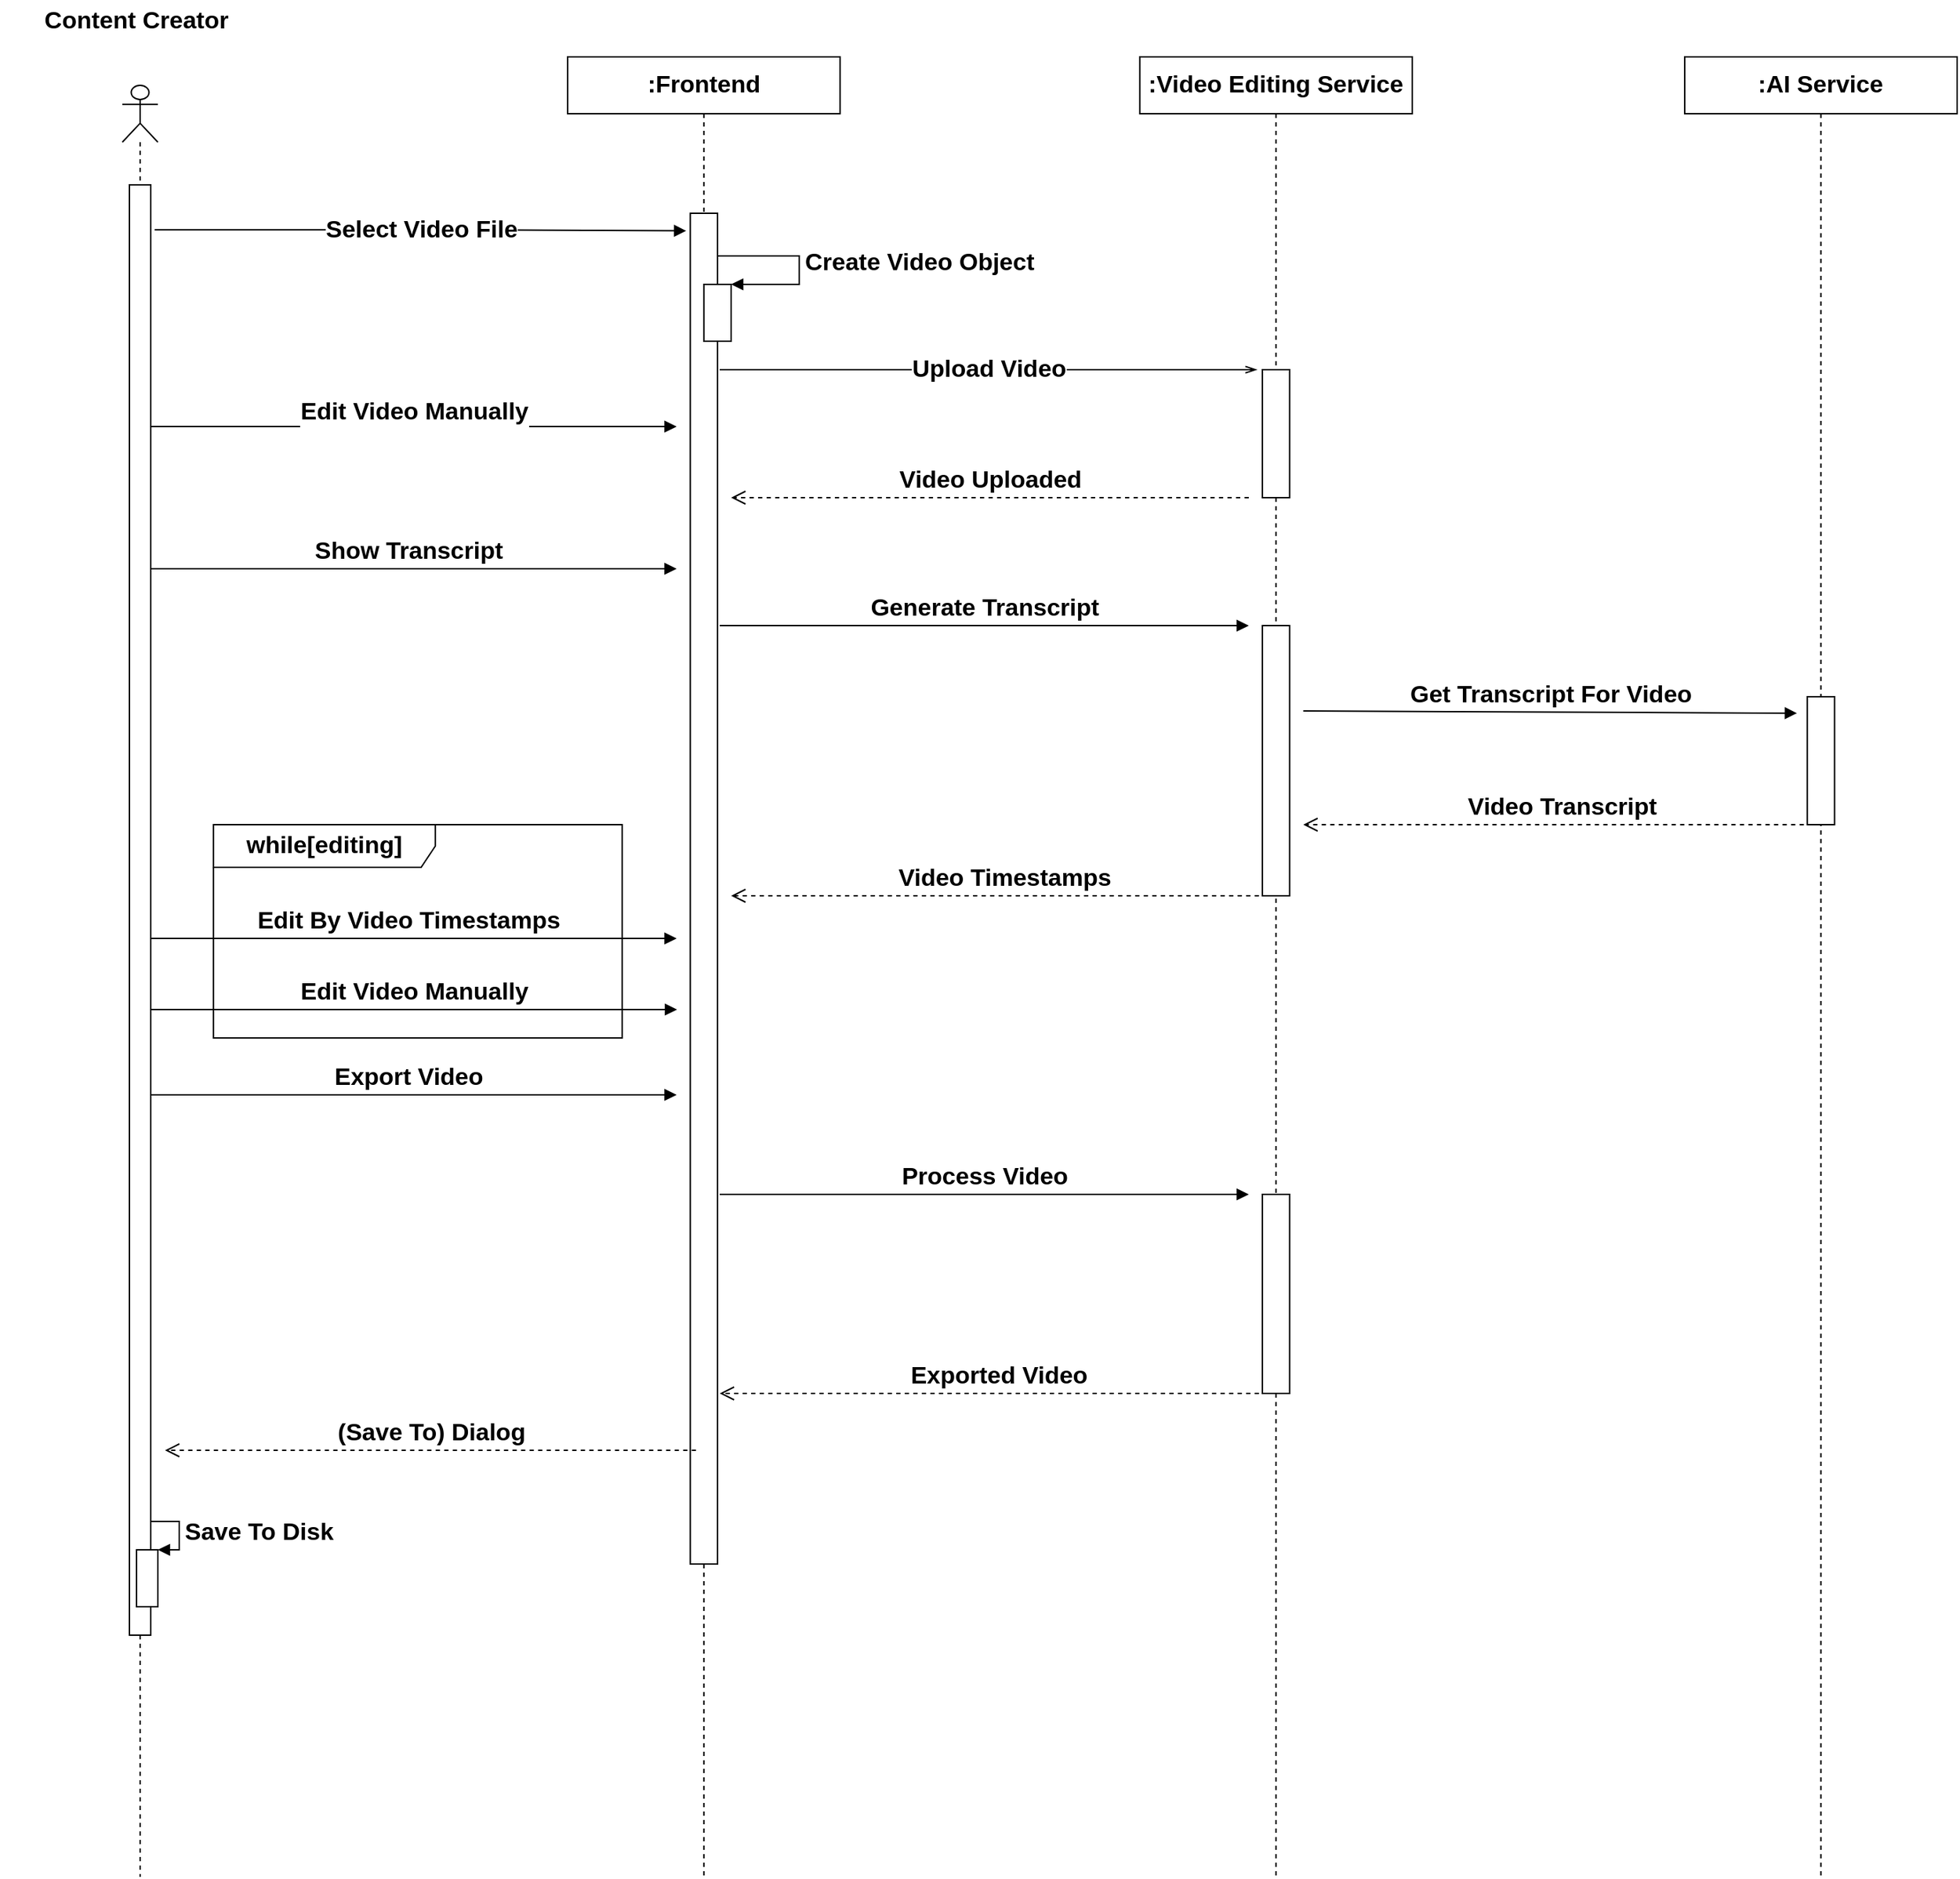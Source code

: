 <mxfile version="20.3.0" type="device"><diagram id="kgpKYQtTHZ0yAKxKKP6v" name="Page-1"><mxGraphModel dx="1483" dy="916" grid="1" gridSize="10" guides="1" tooltips="1" connect="1" arrows="1" fold="1" page="1" pageScale="1" pageWidth="850" pageHeight="1100" math="0" shadow="0"><root><mxCell id="0"/><mxCell id="1" parent="0"/><mxCell id="FUyVQp9S52fzRCHNWJQw-3" value="Content Creator" style="text;html=1;strokeColor=none;fillColor=none;align=center;verticalAlign=middle;whiteSpace=wrap;rounded=0;fontSize=17;fontStyle=1" parent="1" vertex="1"><mxGeometry x="54.23" y="40" width="191.549" height="30" as="geometry"/></mxCell><mxCell id="FUyVQp9S52fzRCHNWJQw-5" value=":Frontend" style="shape=umlLifeline;perimeter=lifelinePerimeter;whiteSpace=wrap;html=1;container=1;collapsible=0;recursiveResize=0;outlineConnect=0;fontSize=17;fontStyle=1" parent="1" vertex="1"><mxGeometry x="453.1" y="80" width="191.55" height="1280" as="geometry"/></mxCell><mxCell id="FUyVQp9S52fzRCHNWJQw-9" value="" style="html=1;points=[];perimeter=orthogonalPerimeter;fontSize=17;fontStyle=1" parent="FUyVQp9S52fzRCHNWJQw-5" vertex="1"><mxGeometry x="86.2" y="110" width="19.15" height="950" as="geometry"/></mxCell><mxCell id="FUyVQp9S52fzRCHNWJQw-14" value="Upload Video" style="edgeStyle=elbowEdgeStyle;fontSize=17;html=1;endArrow=openThin;endFill=0;rounded=0;fontStyle=1" parent="FUyVQp9S52fzRCHNWJQw-5" edge="1"><mxGeometry width="160" relative="1" as="geometry"><mxPoint x="106.901" y="220" as="sourcePoint"/><mxPoint x="484.62" y="220" as="targetPoint"/><Array as="points"><mxPoint x="321.803" y="220"/></Array></mxGeometry></mxCell><mxCell id="FUyVQp9S52fzRCHNWJQw-17" value="" style="html=1;points=[];perimeter=orthogonalPerimeter;fontSize=17;fontStyle=1" parent="FUyVQp9S52fzRCHNWJQw-5" vertex="1"><mxGeometry x="95.775" y="160" width="19.155" height="40" as="geometry"/></mxCell><mxCell id="FUyVQp9S52fzRCHNWJQw-18" value="Create Video Object" style="edgeStyle=orthogonalEdgeStyle;html=1;align=left;spacingLeft=2;endArrow=block;rounded=0;entryX=1;entryY=0;fontSize=17;fontStyle=1" parent="FUyVQp9S52fzRCHNWJQw-5" target="FUyVQp9S52fzRCHNWJQw-17" edge="1"><mxGeometry relative="1" as="geometry"><mxPoint x="105.352" y="140" as="sourcePoint"/><Array as="points"><mxPoint x="162.817" y="140"/></Array></mxGeometry></mxCell><mxCell id="FUyVQp9S52fzRCHNWJQw-23" value="Generate Transcript" style="html=1;verticalAlign=bottom;endArrow=block;rounded=0;fontSize=17;fontStyle=1" parent="FUyVQp9S52fzRCHNWJQw-5" edge="1"><mxGeometry width="80" relative="1" as="geometry"><mxPoint x="106.901" y="400" as="sourcePoint"/><mxPoint x="478.873" y="400" as="targetPoint"/></mxGeometry></mxCell><mxCell id="FUyVQp9S52fzRCHNWJQw-39" value="Process Video" style="html=1;verticalAlign=bottom;endArrow=block;rounded=0;fontSize=17;fontStyle=1" parent="FUyVQp9S52fzRCHNWJQw-5" edge="1"><mxGeometry width="80" relative="1" as="geometry"><mxPoint x="106.901" y="800" as="sourcePoint"/><mxPoint x="478.873" y="800" as="targetPoint"/></mxGeometry></mxCell><mxCell id="FUyVQp9S52fzRCHNWJQw-8" value="Select Video File" style="edgeStyle=elbowEdgeStyle;fontSize=17;html=1;endArrow=block;endFill=1;rounded=0;exitX=1.181;exitY=0.031;exitDx=0;exitDy=0;exitPerimeter=0;entryX=-0.15;entryY=0.013;entryDx=0;entryDy=0;entryPerimeter=0;fontStyle=1" parent="1" source="FUyVQp9S52fzRCHNWJQw-46" target="FUyVQp9S52fzRCHNWJQw-9" edge="1"><mxGeometry width="160" relative="1" as="geometry"><mxPoint x="175.352" y="170" as="sourcePoint"/><mxPoint x="529.718" y="170" as="targetPoint"/><Array as="points"><mxPoint x="386.056" y="170"/></Array></mxGeometry></mxCell><mxCell id="FUyVQp9S52fzRCHNWJQw-12" value=":Video Editing Service" style="shape=umlLifeline;perimeter=lifelinePerimeter;whiteSpace=wrap;html=1;container=1;collapsible=0;recursiveResize=0;outlineConnect=0;fontSize=17;fontStyle=1" parent="1" vertex="1"><mxGeometry x="855.35" y="80" width="191.55" height="1280" as="geometry"/></mxCell><mxCell id="FUyVQp9S52fzRCHNWJQw-13" value="" style="html=1;points=[];perimeter=orthogonalPerimeter;fontSize=17;fontStyle=1" parent="FUyVQp9S52fzRCHNWJQw-12" vertex="1"><mxGeometry x="86.197" y="220" width="19.155" height="90" as="geometry"/></mxCell><mxCell id="FUyVQp9S52fzRCHNWJQw-22" value="" style="html=1;points=[];perimeter=orthogonalPerimeter;fontSize=17;fontStyle=1" parent="FUyVQp9S52fzRCHNWJQw-12" vertex="1"><mxGeometry x="86.197" y="400" width="19.155" height="190" as="geometry"/></mxCell><mxCell id="FUyVQp9S52fzRCHNWJQw-27" value="Get Transcript For Video" style="html=1;verticalAlign=bottom;endArrow=block;rounded=0;entryX=-0.38;entryY=0.129;entryDx=0;entryDy=0;entryPerimeter=0;fontSize=17;fontStyle=1" parent="FUyVQp9S52fzRCHNWJQw-12" target="FUyVQp9S52fzRCHNWJQw-26" edge="1"><mxGeometry width="80" relative="1" as="geometry"><mxPoint x="114.93" y="460" as="sourcePoint"/><mxPoint x="249.014" y="460" as="targetPoint"/></mxGeometry></mxCell><mxCell id="FUyVQp9S52fzRCHNWJQw-38" value="" style="html=1;points=[];perimeter=orthogonalPerimeter;fontSize=17;fontStyle=1" parent="FUyVQp9S52fzRCHNWJQw-12" vertex="1"><mxGeometry x="86.197" y="800" width="19.155" height="140" as="geometry"/></mxCell><mxCell id="FUyVQp9S52fzRCHNWJQw-19" value="Edit Video Manually" style="edgeStyle=elbowEdgeStyle;fontSize=17;html=1;endArrow=block;endFill=1;rounded=0;fontStyle=1" parent="1" edge="1"><mxGeometry y="10" width="160" relative="1" as="geometry"><mxPoint x="160" y="340" as="sourcePoint"/><mxPoint x="529.718" y="340" as="targetPoint"/><mxPoint as="offset"/></mxGeometry></mxCell><mxCell id="FUyVQp9S52fzRCHNWJQw-20" value="Video Uploaded" style="html=1;verticalAlign=bottom;endArrow=open;dashed=1;endSize=8;rounded=0;fontSize=17;fontStyle=1" parent="1" edge="1"><mxGeometry relative="1" as="geometry"><mxPoint x="931.972" y="390" as="sourcePoint"/><mxPoint x="568.028" y="390" as="targetPoint"/></mxGeometry></mxCell><mxCell id="FUyVQp9S52fzRCHNWJQw-21" value="Show Transcript" style="html=1;verticalAlign=bottom;endArrow=block;rounded=0;fontSize=17;fontStyle=1" parent="1" source="FUyVQp9S52fzRCHNWJQw-44" edge="1"><mxGeometry width="80" relative="1" as="geometry"><mxPoint x="184.93" y="440" as="sourcePoint"/><mxPoint x="529.718" y="440" as="targetPoint"/></mxGeometry></mxCell><mxCell id="FUyVQp9S52fzRCHNWJQw-24" value=":AI Service" style="shape=umlLifeline;perimeter=lifelinePerimeter;whiteSpace=wrap;html=1;container=1;collapsible=0;recursiveResize=0;outlineConnect=0;fontSize=17;fontStyle=1" parent="1" vertex="1"><mxGeometry x="1238.45" y="80" width="191.55" height="1280" as="geometry"/></mxCell><mxCell id="FUyVQp9S52fzRCHNWJQw-26" value="" style="html=1;points=[];perimeter=orthogonalPerimeter;fontSize=17;fontStyle=1" parent="FUyVQp9S52fzRCHNWJQw-24" vertex="1"><mxGeometry x="86.197" y="450" width="19.155" height="90" as="geometry"/></mxCell><mxCell id="FUyVQp9S52fzRCHNWJQw-28" value="Video Transcript" style="html=1;verticalAlign=bottom;endArrow=open;dashed=1;endSize=8;rounded=0;fontSize=17;fontStyle=1" parent="1" edge="1"><mxGeometry relative="1" as="geometry"><mxPoint x="1334.225" y="620" as="sourcePoint"/><mxPoint x="970.282" y="620" as="targetPoint"/></mxGeometry></mxCell><mxCell id="FUyVQp9S52fzRCHNWJQw-29" value="Video Timestamps" style="html=1;verticalAlign=bottom;endArrow=open;dashed=1;endSize=8;rounded=0;fontSize=17;fontStyle=1" parent="1" edge="1"><mxGeometry relative="1" as="geometry"><mxPoint x="951.127" y="670" as="sourcePoint"/><mxPoint x="568.028" y="670" as="targetPoint"/></mxGeometry></mxCell><mxCell id="FUyVQp9S52fzRCHNWJQw-32" value="Edit By Video Timestamps" style="html=1;verticalAlign=bottom;endArrow=block;rounded=0;fontSize=17;fontStyle=1" parent="1" source="FUyVQp9S52fzRCHNWJQw-44" edge="1"><mxGeometry width="80" relative="1" as="geometry"><mxPoint x="184.93" y="700" as="sourcePoint"/><mxPoint x="529.718" y="700" as="targetPoint"/></mxGeometry></mxCell><mxCell id="FUyVQp9S52fzRCHNWJQw-35" value="while[editing]" style="shape=umlFrame;whiteSpace=wrap;html=1;width=156;height=30;fontSize=17;fontStyle=1" parent="1" vertex="1"><mxGeometry x="204.085" y="620" width="287.324" height="150" as="geometry"/></mxCell><mxCell id="FUyVQp9S52fzRCHNWJQw-37" value="Export Video" style="html=1;verticalAlign=bottom;endArrow=block;rounded=0;fontSize=17;fontStyle=1" parent="1" source="FUyVQp9S52fzRCHNWJQw-44" edge="1"><mxGeometry width="80" relative="1" as="geometry"><mxPoint x="184.93" y="810" as="sourcePoint"/><mxPoint x="529.718" y="810" as="targetPoint"/></mxGeometry></mxCell><mxCell id="FUyVQp9S52fzRCHNWJQw-40" value="Exported Video" style="html=1;verticalAlign=bottom;endArrow=open;dashed=1;endSize=8;rounded=0;fontSize=17;fontStyle=1" parent="1" edge="1"><mxGeometry relative="1" as="geometry"><mxPoint x="951.127" y="1020" as="sourcePoint"/><mxPoint x="560" y="1020" as="targetPoint"/></mxGeometry></mxCell><mxCell id="FUyVQp9S52fzRCHNWJQw-44" value="" style="shape=umlLifeline;participant=umlActor;perimeter=lifelinePerimeter;whiteSpace=wrap;html=1;container=1;collapsible=0;recursiveResize=0;verticalAlign=top;spacingTop=36;outlineConnect=0;fontSize=17;fontStyle=1" parent="1" vertex="1"><mxGeometry x="140" y="100" width="25" height="1260" as="geometry"/></mxCell><mxCell id="FUyVQp9S52fzRCHNWJQw-46" value="" style="html=1;points=[];perimeter=orthogonalPerimeter;fontSize=17;fontStyle=1" parent="FUyVQp9S52fzRCHNWJQw-44" vertex="1"><mxGeometry x="5" y="70" width="15" height="1020" as="geometry"/></mxCell><mxCell id="FUyVQp9S52fzRCHNWJQw-49" value="" style="html=1;points=[];perimeter=orthogonalPerimeter;fontSize=17;fontStyle=1" parent="FUyVQp9S52fzRCHNWJQw-44" vertex="1"><mxGeometry x="10" y="1030" width="15" height="40" as="geometry"/></mxCell><mxCell id="FUyVQp9S52fzRCHNWJQw-50" value="Save To Disk" style="edgeStyle=orthogonalEdgeStyle;html=1;align=left;spacingLeft=2;endArrow=block;rounded=0;entryX=1;entryY=0;fontSize=17;fontStyle=1" parent="FUyVQp9S52fzRCHNWJQw-44" target="FUyVQp9S52fzRCHNWJQw-49" edge="1"><mxGeometry relative="1" as="geometry"><mxPoint x="20" y="1010" as="sourcePoint"/><Array as="points"><mxPoint x="40" y="1010"/></Array></mxGeometry></mxCell><mxCell id="FUyVQp9S52fzRCHNWJQw-47" value="&lt;font style=&quot;font-size: 17px;&quot;&gt;Edit Video Manually&lt;/font&gt;" style="html=1;verticalAlign=bottom;endArrow=block;rounded=0;fontSize=17;fontStyle=1" parent="1" edge="1"><mxGeometry width="80" relative="1" as="geometry"><mxPoint x="160" y="750" as="sourcePoint"/><mxPoint x="530" y="750" as="targetPoint"/></mxGeometry></mxCell><mxCell id="FUyVQp9S52fzRCHNWJQw-48" value="(Save To) Dialog" style="html=1;verticalAlign=bottom;endArrow=open;dashed=1;endSize=8;rounded=0;fontSize=17;fontStyle=1" parent="1" edge="1"><mxGeometry relative="1" as="geometry"><mxPoint x="543.307" y="1060" as="sourcePoint"/><mxPoint x="170" y="1060" as="targetPoint"/></mxGeometry></mxCell></root></mxGraphModel></diagram></mxfile>